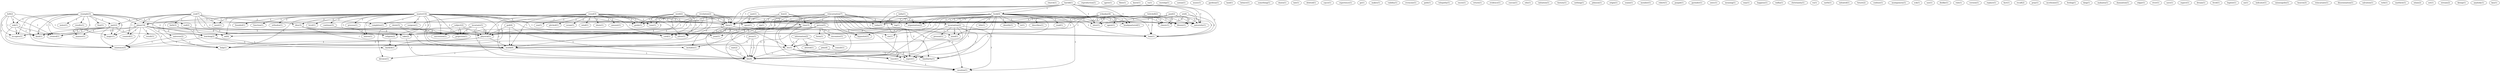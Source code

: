 digraph G {
  church [ label="church(1)" ];
  example [ label="example(3)" ];
  part [ label="part(2)" ];
  end [ label="end(2)" ];
  manner [ label="manner(1)" ];
  water [ label="water(1)" ];
  plane [ label="plane(14)" ];
  magic [ label="magic(1)" ];
  teaching [ label="teaching(2)" ];
  results [ label="results(1)" ];
  fear [ label="fear(1)" ];
  sub [ label="sub(1)" ];
  occupies [ label="occupies(1)" ];
  existence [ label="existence(3)" ];
  created [ label="created(1)" ];
  kind [ label="kind(1)" ];
  reproduction [ label="reproduction(1)" ];
  agree [ label="agree(1)" ];
  master [ label="master(14)" ];
  universe [ label="universe(2)" ];
  surgeon [ label="surgeon(1)" ];
  function [ label="function(1)" ];
  orthodox [ label="orthodox(1)" ];
  level [ label="level(1)" ];
  process [ label="process(1)" ];
  succession [ label="succession(1)" ];
  continue [ label="continue(3)" ];
  projection [ label="projection(1)" ];
  today [ label="today(1)" ];
  meet [ label="meet(1)" ];
  founded [ label="founded(1)" ];
  dies [ label="dies(3)" ];
  time [ label="time(3)" ];
  thru [ label="thru(1)" ];
  leaves [ label="leaves(1)" ];
  headquartered [ label="headquartered(1)" ];
  tune [ label="tune(1)" ];
  silver [ label="silver(1)" ];
  take [ label="take(2)" ];
  spent [ label="spent(1)" ];
  nd [ label="nd(4)" ];
  cord [ label="cord(1)" ];
  thru [ label="thru(1)" ];
  organization [ label="organization(2)" ];
  guide [ label="guide(1)" ];
  physical [ label="physical(1)" ];
  help [ label="help(1)" ];
  world [ label="world(9)" ];
  completes [ label="completes(1)" ];
  life [ label="life(9)" ];
  flute [ label="flute(1)" ];
  person [ label="person(5)" ];
  form [ label="form(1)" ];
  sin [ label="sin(1)" ];
  encounter [ label="encounter(1)" ];
  knew [ label="knew(1)" ];
  vs [ label="vs(1)" ];
  worship [ label="worship(1)" ];
  sawan [ label="sawan(1)" ];
  music [ label="music(1)" ];
  gardena [ label="gardena(1)" ];
  land [ label="land(1)" ];
  subject [ label="subject(2)" ];
  harold [ label="harold(1)" ];
  book [ label="book(4)" ];
  inter [ label="inter(1)" ];
  library [ label="library(1)" ];
  university [ label="university(1)" ];
  loan [ label="loan(1)" ];
  behave [ label="behave(1)" ];
  something [ label="something(1)" ];
  dozen [ label="dozen(1)" ];
  law [ label="law(1)" ];
  deleted [ label="deleted(1)" ];
  cayce [ label="cayce(1)" ];
  experience [ label="experience(1)" ];
  go [ label="go(1)" ];
  makes [ label="makes(1)" ];
  validity [ label="validity(1)" ];
  everyone [ label="everyone(1)" ];
  path [ label="path(1)" ];
  telepathy [ label="telepathy(1)" ];
  incarnate [ label="incarnate(1)" ];
  ences [ label="ences(1)" ];
  return [ label="return(1)" ];
  evidence [ label="evidence(1)" ];
  cnsvax [ label="cnsvax(1)" ];
  soul [ label="soul(7)" ];
  faith [ label="faith(3)" ];
  counted [ label="counted(1)" ];
  edu [ label="edu(1)" ];
  initiation [ label="initiation(1)" ];
  history [ label="history(1)" ];
  revelation [ label="revelation(2)" ];
  etc [ label="etc(1)" ];
  includes [ label="includes(1)" ];
  identify [ label="identify(1)" ];
  re [ label="re(1)" ];
  describes [ label="describes(1)" ];
  read [ label="read(1)" ];
  title [ label="title(1)" ];
  hypnotist [ label="hypnotist(1)" ];
  ing [ label="ing(1)" ];
  travel [ label="travel(1)" ];
  incarnation [ label="incarnation(2)" ];
  familiarity [ label="familiarity(1)" ];
  vacation [ label="vacation(1)" ];
  classic [ label="classic(1)" ];
  mind [ label="mind(1)" ];
  experi [ label="experi(1)" ];
  twitchell [ label="twitchell(2)" ];
  sound [ label="sound(3)" ];
  ocean [ label="ocean(1)" ];
  wind [ label="wind(1)" ];
  shore [ label="shore(1)" ];
  amount [ label="amount(1)" ];
  sea [ label="sea(1)" ];
  pitched [ label="pitched(1)" ];
  religion [ label="religion(2)" ];
  backed [ label="backed(1)" ];
  year [ label="year(1)" ];
  box [ label="box(2)" ];
  zip [ label="zip(1)" ];
  nothing [ label="nothing(1)" ];
  johnson [ label="johnson(1)" ];
  eckankar [ label="eckankar(4)" ];
  agent [ label="agent(1)" ];
  origin [ label="origin(1)" ];
  soami [ label="soami(1)" ];
  member [ label="member(1)" ];
  robert [ label="robert(1)" ];
  punjab [ label="punjab(1)" ];
  gurinder [ label="gurinder(1)" ];
  uwec [ label="uwec(1)" ];
  information [ label="information(2)" ];
  consult [ label="consult(1)" ];
  altered [ label="altered(1)" ];
  reincarnation [ label="reincarnation(7)" ];
  meaning [ label="meaning(1)" ];
  way [ label="way(1)" ];
  happens [ label="happens(1)" ];
  radha [ label="radha(1)" ];
  result [ label="result(1)" ];
  christianity [ label="christianity(1)" ];
  word [ label="word(2)" ];
  paul [ label="paul(2)" ];
  vu [ label="vu(1)" ];
  earth [ label="earth(1)" ];
  hell [ label="hell(2)" ];
  initiated [ label="initiated(1)" ];
  future [ label="future(2)" ];
  confuse [ label="confuse(1)" ];
  montgomery [ label="montgomery(1)" ];
  eck [ label="eck(1)" ];
  use [ label="use(1)" ];
  dislike [ label="dislike(1)" ];
  god [ label="god(4)" ];
  sant [ label="sant(1)" ];
  sri [ label="sri(4)" ];
  rule [ label="rule(1)" ];
  version [ label="version(1)" ];
  replace [ label="replace(1)" ];
  fact [ label="fact(1)" ];
  christ [ label="christ(3)" ];
  dictator [ label="dictator(1)" ];
  recall [ label="recall(2)" ];
  pray [ label="pray(1)" ];
  mcelwaine [ label="mcelwaine(1)" ];
  feeling [ label="feeling(1)" ];
  king [ label="king(1)" ];
  present [ label="present(1)" ];
  mahanta [ label="mahanta(1)" ];
  damnation [ label="damnation(1)" ];
  edgar [ label="edgar(1)" ];
  river [ label="river(1)" ];
  save [ label="save(1)" ];
  expect [ label="expect(1)" ];
  dream [ label="dream(1)" ];
  india [ label="india(1)" ];
  lived [ label="lived(1)" ];
  baptist [ label="baptist(1)" ];
  mat [ label="mat(2)" ];
  un [ label="un(1)" ];
  indicator [ label="indicator(1)" ];
  minneapolis [ label="minneapolis(1)" ];
  heaven [ label="heaven(3)" ];
  jesus [ label="jesus(7)" ];
  reincarnate [ label="reincarnate(1)" ];
  dissemination [ label="dissemination(1)" ];
  salvation [ label="salvation(1)" ];
  jesus [ label="jesus(1)" ];
  ruth [ label="ruth(1)" ];
  matthew [ label="matthew(1)" ];
  john [ label="john(4)" ];
  islam [ label="islam(2)" ];
  set [ label="set(1)" ];
  stream [ label="stream(2)" ];
  klemp [ label="klemp(1)" ];
  anybody [ label="anybody(1)" ];
  key [ label="key(1)" ];
  example -> part [ label="1" ];
  example -> end [ label="1" ];
  example -> manner [ label="1" ];
  example -> water [ label="1" ];
  example -> plane [ label="1" ];
  example -> magic [ label="1" ];
  example -> teaching [ label="2" ];
  example -> results [ label="1" ];
  example -> fear [ label="1" ];
  example -> sub [ label="1" ];
  example -> occupies [ label="1" ];
  example -> existence [ label="1" ];
  example -> created [ label="1" ];
  example -> kind [ label="1" ];
  master -> universe [ label="1" ];
  master -> surgeon [ label="1" ];
  master -> function [ label="1" ];
  master -> orthodox [ label="2" ];
  master -> level [ label="2" ];
  master -> process [ label="1" ];
  master -> succession [ label="1" ];
  master -> continue [ label="2" ];
  master -> projection [ label="1" ];
  master -> today [ label="2" ];
  master -> meet [ label="2" ];
  master -> founded [ label="1" ];
  master -> dies [ label="3" ];
  master -> time [ label="1" ];
  master -> plane [ label="1" ];
  master -> thru [ label="1" ];
  master -> leaves [ label="1" ];
  master -> headquartered [ label="2" ];
  master -> tune [ label="1" ];
  master -> silver [ label="1" ];
  master -> take [ label="2" ];
  master -> spent [ label="1" ];
  master -> nd [ label="2" ];
  master -> cord [ label="1" ];
  master -> thru [ label="1" ];
  master -> organization [ label="3" ];
  master -> guide [ label="1" ];
  master -> physical [ label="5" ];
  master -> help [ label="1" ];
  master -> world [ label="6" ];
  master -> completes [ label="1" ];
  master -> life [ label="2" ];
  universe -> help [ label="1" ];
  universe -> existence [ label="1" ];
  person -> form [ label="1" ];
  person -> sin [ label="1" ];
  person -> encounter [ label="2" ];
  person -> take [ label="2" ];
  person -> world [ label="1" ];
  person -> life [ label="2" ];
  subject -> projection [ label="1" ];
  subject -> physical [ label="1" ];
  subject -> world [ label="1" ];
  harold -> book [ label="1" ];
  harold -> today [ label="1" ];
  harold -> inter [ label="1" ];
  harold -> library [ label="1" ];
  harold -> thru [ label="1" ];
  harold -> headquartered [ label="1" ];
  harold -> thru [ label="1" ];
  harold -> university [ label="1" ];
  harold -> organization [ label="1" ];
  harold -> loan [ label="1" ];
  incarnate -> succession [ label="1" ];
  incarnate -> projection [ label="1" ];
  incarnate -> physical [ label="1" ];
  incarnate -> life [ label="1" ];
  soul -> part [ label="1" ];
  soul -> meet [ label="1" ];
  soul -> faith [ label="1" ];
  soul -> dies [ label="1" ];
  soul -> plane [ label="2" ];
  soul -> counted [ label="1" ];
  soul -> take [ label="1" ];
  soul -> nd [ label="1" ];
  soul -> physical [ label="2" ];
  soul -> help [ label="2" ];
  soul -> completes [ label="2" ];
  revelation -> thru [ label="1" ];
  revelation -> teaching [ label="1" ];
  revelation -> tune [ label="1" ];
  revelation -> silver [ label="1" ];
  revelation -> etc [ label="1" ];
  revelation -> cord [ label="1" ];
  revelation -> thru [ label="1" ];
  revelation -> guide [ label="1" ];
  revelation -> physical [ label="1" ];
  revelation -> includes [ label="1" ];
  book -> identify [ label="1" ];
  book -> re [ label="1" ];
  book -> sin [ label="1" ];
  book -> describes [ label="1" ];
  book -> read [ label="1" ];
  book -> title [ label="1" ];
  book -> time [ label="1" ];
  book -> hypnotist [ label="1" ];
  book -> inter [ label="1" ];
  book -> library [ label="1" ];
  book -> thru [ label="1" ];
  book -> ing [ label="1" ];
  book -> etc [ label="1" ];
  book -> travel [ label="1" ];
  book -> incarnation [ label="1" ];
  book -> thru [ label="1" ];
  book -> university [ label="1" ];
  book -> loan [ label="1" ];
  book -> familiarity [ label="1" ];
  book -> vacation [ label="1" ];
  book -> classic [ label="1" ];
  book -> mind [ label="1" ];
  book -> experi [ label="1" ];
  book -> life [ label="1" ];
  twitchell -> inter [ label="1" ];
  twitchell -> library [ label="1" ];
  twitchell -> thru [ label="1" ];
  twitchell -> thru [ label="1" ];
  twitchell -> university [ label="1" ];
  twitchell -> loan [ label="1" ];
  twitchell -> classic [ label="1" ];
  sound -> ocean [ label="3" ];
  sound -> wind [ label="3" ];
  sound -> shore [ label="3" ];
  sound -> amount [ label="1" ];
  sound -> thru [ label="1" ];
  sound -> sea [ label="3" ];
  sound -> tune [ label="1" ];
  sound -> silver [ label="1" ];
  sound -> pitched [ label="3" ];
  sound -> religion [ label="1" ];
  sound -> cord [ label="1" ];
  sound -> thru [ label="1" ];
  sound -> guide [ label="1" ];
  sound -> physical [ label="1" ];
  sound -> backed [ label="1" ];
  sound -> world [ label="1" ];
  part -> manner [ label="1" ];
  part -> magic [ label="1" ];
  part -> teaching [ label="1" ];
  part -> existence [ label="1" ];
  part -> created [ label="1" ];
  part -> kind [ label="1" ];
  end -> year [ label="1" ];
  continue -> physical [ label="2" ];
  box -> zip [ label="1" ];
  box -> time [ label="1" ];
  box -> spent [ label="1" ];
  box -> life [ label="1" ];
  eckankar -> today [ label="1" ];
  eckankar -> inter [ label="1" ];
  eckankar -> library [ label="1" ];
  eckankar -> thru [ label="1" ];
  eckankar -> headquartered [ label="1" ];
  eckankar -> agent [ label="1" ];
  eckankar -> nd [ label="1" ];
  eckankar -> thru [ label="1" ];
  eckankar -> university [ label="1" ];
  eckankar -> organization [ label="1" ];
  eckankar -> loan [ label="1" ];
  eckankar -> year [ label="1" ];
  eckankar -> classic [ label="1" ];
  information -> consult [ label="1" ];
  information -> altered [ label="1" ];
  information -> etc [ label="1" ];
  reincarnation -> time [ label="2" ];
  reincarnation -> plane [ label="1" ];
  reincarnation -> hypnotist [ label="2" ];
  reincarnation -> ing [ label="2" ];
  reincarnation -> teaching [ label="2" ];
  reincarnation -> etc [ label="3" ];
  reincarnation -> travel [ label="2" ];
  reincarnation -> incarnation [ label="2" ];
  reincarnation -> physical [ label="2" ];
  reincarnation -> help [ label="1" ];
  reincarnation -> familiarity [ label="2" ];
  reincarnation -> includes [ label="1" ];
  reincarnation -> world [ label="2" ];
  reincarnation -> vacation [ label="2" ];
  reincarnation -> mind [ label="2" ];
  reincarnation -> completes [ label="1" ];
  reincarnation -> experi [ label="2" ];
  reincarnation -> life [ label="2" ];
  faith -> religion [ label="2" ];
  faith -> backed [ label="2" ];
  dies -> leaves [ label="1" ];
  dies -> take [ label="2" ];
  dies -> world [ label="1" ];
  time -> hypnotist [ label="1" ];
  time -> take [ label="1" ];
  time -> etc [ label="1" ];
  time -> travel [ label="1" ];
  time -> familiarity [ label="1" ];
  time -> vacation [ label="1" ];
  time -> experi [ label="1" ];
  plane -> counted [ label="7" ];
  plane -> magic [ label="2" ];
  plane -> teaching [ label="2" ];
  plane -> take [ label="1" ];
  plane -> result [ label="1" ];
  plane -> nd [ label="1" ];
  plane -> physical [ label="1" ];
  plane -> occupies [ label="2" ];
  plane -> help [ label="1" ];
  plane -> existence [ label="2" ];
  plane -> created [ label="2" ];
  plane -> kind [ label="2" ];
  word -> thru [ label="1" ];
  word -> tune [ label="1" ];
  word -> silver [ label="1" ];
  word -> cord [ label="1" ];
  word -> thru [ label="1" ];
  word -> guide [ label="1" ];
  word -> physical [ label="1" ];
  word -> world [ label="1" ];
  paul -> inter [ label="1" ];
  paul -> library [ label="1" ];
  paul -> thru [ label="1" ];
  paul -> thru [ label="1" ];
  paul -> university [ label="1" ];
  paul -> loan [ label="1" ];
  paul -> classic [ label="1" ];
  hell -> magic [ label="1" ];
  hell -> sub [ label="1" ];
  hell -> occupies [ label="1" ];
  hell -> existence [ label="1" ];
  hell -> created [ label="1" ];
  hell -> kind [ label="1" ];
  thru -> silver [ label="1" ];
  thru -> cord [ label="1" ];
  thru -> physical [ label="1" ];
  thru -> loan [ label="1" ];
  teaching -> etc [ label="1" ];
  teaching -> existence [ label="1" ];
  teaching -> includes [ label="1" ];
  god -> physical [ label="2" ];
  god -> world [ label="3" ];
  god -> life [ label="1" ];
  sant -> spent [ label="1" ];
  sant -> organization [ label="1" ];
  sant -> life [ label="1" ];
  sri -> thru [ label="2" ];
  sri -> university [ label="2" ];
  sri -> organization [ label="1" ];
  sri -> loan [ label="2" ];
  sri -> classic [ label="1" ];
  take -> life [ label="1" ];
  etc -> travel [ label="1" ];
  etc -> familiarity [ label="1" ];
  etc -> vacation [ label="1" ];
  etc -> experi [ label="1" ];
  etc -> life [ label="1" ];
  religion -> backed [ label="1" ];
  travel -> vacation [ label="1" ];
  christ -> physical [ label="1" ];
  christ -> world [ label="2" ];
  christ -> dictator [ label="1" ];
  sub -> occupies [ label="1" ];
  sub -> existence [ label="1" ];
  sub -> created [ label="1" ];
  sub -> kind [ label="1" ];
  incarnation -> familiarity [ label="1" ];
  incarnation -> vacation [ label="1" ];
  incarnation -> mind [ label="1" ];
  incarnation -> present [ label="1" ];
  incarnation -> experi [ label="1" ];
  incarnation -> life [ label="2" ];
  thru -> physical [ label="1" ];
  thru -> loan [ label="1" ];
  india -> organization [ label="1" ];
  india -> life [ label="1" ];
  physical -> help [ label="2" ];
  physical -> existence [ label="1" ];
  physical -> world [ label="2" ];
  mat -> life [ label="1" ];
  jesus -> world [ label="2" ];
  jesus -> life [ label="1" ];
  world -> dictator [ label="1" ];
  world -> life [ label="1" ];
  jesus -> life [ label="1" ];
  john -> experi [ label="2" ];
  john -> life [ label="2" ];
}
